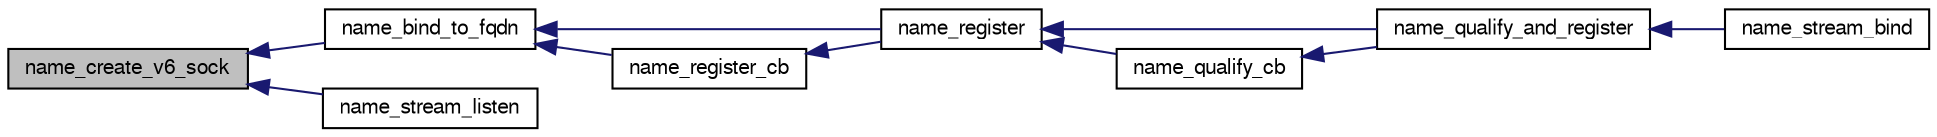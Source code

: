 digraph G
{
  edge [fontname="FreeSans",fontsize="10",labelfontname="FreeSans",labelfontsize="10"];
  node [fontname="FreeSans",fontsize="10",shape=record];
  rankdir=LR;
  Node1 [label="name_create_v6_sock",height=0.2,width=0.4,color="black", fillcolor="grey75", style="filled" fontcolor="black"];
  Node1 -> Node2 [dir=back,color="midnightblue",fontsize="10",style="solid",fontname="FreeSans"];
  Node2 [label="name_bind_to_fqdn",height=0.2,width=0.4,color="black", fillcolor="white", style="filled",URL="$af__name_8c.html#ad3d8a1d4e1c89094faaee7e576dee5b7"];
  Node2 -> Node3 [dir=back,color="midnightblue",fontsize="10",style="solid",fontname="FreeSans"];
  Node3 [label="name_register",height=0.2,width=0.4,color="black", fillcolor="white", style="filled",URL="$af__name_8c.html#af7bcfb1b057d29df2729a1aad286c6ec"];
  Node3 -> Node4 [dir=back,color="midnightblue",fontsize="10",style="solid",fontname="FreeSans"];
  Node4 [label="name_qualify_and_register",height=0.2,width=0.4,color="black", fillcolor="white", style="filled",URL="$af__name_8c.html#a7b361fea06308c8ad46651ac195033b0"];
  Node4 -> Node5 [dir=back,color="midnightblue",fontsize="10",style="solid",fontname="FreeSans"];
  Node5 [label="name_stream_bind",height=0.2,width=0.4,color="black", fillcolor="white", style="filled",URL="$af__name_8c.html#a3a2adf5361993cef9bbe48178469714f"];
  Node3 -> Node6 [dir=back,color="midnightblue",fontsize="10",style="solid",fontname="FreeSans"];
  Node6 [label="name_qualify_cb",height=0.2,width=0.4,color="black", fillcolor="white", style="filled",URL="$af__name_8c.html#a2d725a6eb751e0f660eba52d2a76249b"];
  Node6 -> Node4 [dir=back,color="midnightblue",fontsize="10",style="solid",fontname="FreeSans"];
  Node2 -> Node7 [dir=back,color="midnightblue",fontsize="10",style="solid",fontname="FreeSans"];
  Node7 [label="name_register_cb",height=0.2,width=0.4,color="black", fillcolor="white", style="filled",URL="$af__name_8c.html#a9ad7e4fbc663c190f51058fc7c2e7790"];
  Node7 -> Node3 [dir=back,color="midnightblue",fontsize="10",style="solid",fontname="FreeSans"];
  Node1 -> Node8 [dir=back,color="midnightblue",fontsize="10",style="solid",fontname="FreeSans"];
  Node8 [label="name_stream_listen",height=0.2,width=0.4,color="black", fillcolor="white", style="filled",URL="$af__name_8c.html#a7fc4a8969ccbb8be2c1b5cdfdca296de"];
}
